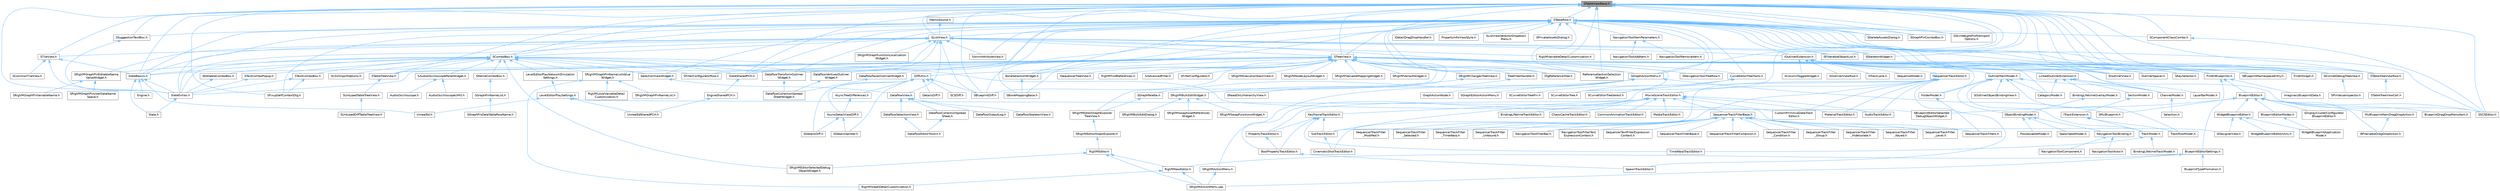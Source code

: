 digraph "STableViewBase.h"
{
 // INTERACTIVE_SVG=YES
 // LATEX_PDF_SIZE
  bgcolor="transparent";
  edge [fontname=Helvetica,fontsize=10,labelfontname=Helvetica,labelfontsize=10];
  node [fontname=Helvetica,fontsize=10,shape=box,height=0.2,width=0.4];
  Node1 [id="Node000001",label="STableViewBase.h",height=0.2,width=0.4,color="gray40", fillcolor="grey60", style="filled", fontcolor="black",tooltip=" "];
  Node1 -> Node2 [id="edge1_Node000001_Node000002",dir="back",color="steelblue1",style="solid",tooltip=" "];
  Node2 [id="Node000002",label="BoneSelectionWidget.h",height=0.2,width=0.4,color="grey40", fillcolor="white", style="filled",URL="$d4/dd3/BoneSelectionWidget_8h.html",tooltip=" "];
  Node2 -> Node3 [id="edge2_Node000002_Node000003",dir="back",color="steelblue1",style="solid",tooltip=" "];
  Node3 [id="Node000003",label="SBoneMappingBase.h",height=0.2,width=0.4,color="grey40", fillcolor="white", style="filled",URL="$d7/d49/SBoneMappingBase_8h.html",tooltip=" "];
  Node1 -> Node4 [id="edge3_Node000001_Node000004",dir="back",color="steelblue1",style="solid",tooltip=" "];
  Node4 [id="Node000004",label="DlgReferenceTree.h",height=0.2,width=0.4,color="grey40", fillcolor="white", style="filled",URL="$db/dd3/DlgReferenceTree_8h.html",tooltip=" "];
  Node1 -> Node5 [id="edge4_Node000001_Node000005",dir="back",color="steelblue1",style="solid",tooltip=" "];
  Node5 [id="Node000005",label="FindInBlueprints.h",height=0.2,width=0.4,color="grey40", fillcolor="white", style="filled",URL="$d0/d27/FindInBlueprints_8h.html",tooltip=" "];
  Node5 -> Node6 [id="edge5_Node000005_Node000006",dir="back",color="steelblue1",style="solid",tooltip=" "];
  Node6 [id="Node000006",label="BlueprintEditor.h",height=0.2,width=0.4,color="grey40", fillcolor="white", style="filled",URL="$df/d7d/BlueprintEditor_8h.html",tooltip=" "];
  Node6 -> Node7 [id="edge6_Node000006_Node000007",dir="back",color="steelblue1",style="solid",tooltip=" "];
  Node7 [id="Node000007",label="BPVariableDragDropAction.h",height=0.2,width=0.4,color="grey40", fillcolor="white", style="filled",URL="$dd/d23/BPVariableDragDropAction_8h.html",tooltip=" "];
  Node6 -> Node8 [id="edge7_Node000006_Node000008",dir="back",color="steelblue1",style="solid",tooltip=" "];
  Node8 [id="Node000008",label="BlueprintDragDropMenuItem.h",height=0.2,width=0.4,color="grey40", fillcolor="white", style="filled",URL="$dc/deb/BlueprintDragDropMenuItem_8h.html",tooltip=" "];
  Node6 -> Node9 [id="edge8_Node000006_Node000009",dir="back",color="steelblue1",style="solid",tooltip=" "];
  Node9 [id="Node000009",label="BlueprintEditorModes.h",height=0.2,width=0.4,color="grey40", fillcolor="white", style="filled",URL="$d9/d70/BlueprintEditorModes_8h.html",tooltip=" "];
  Node9 -> Node10 [id="edge9_Node000009_Node000010",dir="back",color="steelblue1",style="solid",tooltip=" "];
  Node10 [id="Node000010",label="WidgetBlueprintApplication\lMode.h",height=0.2,width=0.4,color="grey40", fillcolor="white", style="filled",URL="$d3/d40/WidgetBlueprintApplicationMode_8h.html",tooltip=" "];
  Node6 -> Node11 [id="edge10_Node000006_Node000011",dir="back",color="steelblue1",style="solid",tooltip=" "];
  Node11 [id="Node000011",label="IDisplayClusterConfigurator\lBlueprintEditor.h",height=0.2,width=0.4,color="grey40", fillcolor="white", style="filled",URL="$dd/d4b/IDisplayClusterConfiguratorBlueprintEditor_8h.html",tooltip=" "];
  Node6 -> Node12 [id="edge11_Node000006_Node000012",dir="back",color="steelblue1",style="solid",tooltip=" "];
  Node12 [id="Node000012",label="MyBlueprintItemDragDropAction.h",height=0.2,width=0.4,color="grey40", fillcolor="white", style="filled",URL="$da/d11/MyBlueprintItemDragDropAction_8h.html",tooltip=" "];
  Node12 -> Node7 [id="edge12_Node000012_Node000007",dir="back",color="steelblue1",style="solid",tooltip=" "];
  Node6 -> Node13 [id="edge13_Node000006_Node000013",dir="back",color="steelblue1",style="solid",tooltip=" "];
  Node13 [id="Node000013",label="SBlueprintEditorSelected\lDebugObjectWidget.h",height=0.2,width=0.4,color="grey40", fillcolor="white", style="filled",URL="$de/d6c/SBlueprintEditorSelectedDebugObjectWidget_8h.html",tooltip=" "];
  Node6 -> Node14 [id="edge14_Node000006_Node000014",dir="back",color="steelblue1",style="solid",tooltip=" "];
  Node14 [id="Node000014",label="SMyBlueprint.h",height=0.2,width=0.4,color="grey40", fillcolor="white", style="filled",URL="$d3/d34/SMyBlueprint_8h.html",tooltip=" "];
  Node6 -> Node15 [id="edge15_Node000006_Node000015",dir="back",color="steelblue1",style="solid",tooltip=" "];
  Node15 [id="Node000015",label="SSCSEditor.h",height=0.2,width=0.4,color="grey40", fillcolor="white", style="filled",URL="$d0/d2e/SSCSEditor_8h.html",tooltip=" "];
  Node6 -> Node16 [id="edge16_Node000006_Node000016",dir="back",color="steelblue1",style="solid",tooltip=" "];
  Node16 [id="Node000016",label="WidgetBlueprintEditor.h",height=0.2,width=0.4,color="grey40", fillcolor="white", style="filled",URL="$d6/d04/WidgetBlueprintEditor_8h.html",tooltip=" "];
  Node16 -> Node17 [id="edge17_Node000016_Node000017",dir="back",color="steelblue1",style="solid",tooltip=" "];
  Node17 [id="Node000017",label="SDesignerView.h",height=0.2,width=0.4,color="grey40", fillcolor="white", style="filled",URL="$d2/d14/SDesignerView_8h.html",tooltip=" "];
  Node16 -> Node10 [id="edge18_Node000016_Node000010",dir="back",color="steelblue1",style="solid",tooltip=" "];
  Node16 -> Node18 [id="edge19_Node000016_Node000018",dir="back",color="steelblue1",style="solid",tooltip=" "];
  Node18 [id="Node000018",label="WidgetBlueprintEditorUtils.h",height=0.2,width=0.4,color="grey40", fillcolor="white", style="filled",URL="$d9/df7/WidgetBlueprintEditorUtils_8h.html",tooltip=" "];
  Node5 -> Node19 [id="edge20_Node000005_Node000019",dir="back",color="steelblue1",style="solid",tooltip=" "];
  Node19 [id="Node000019",label="BlueprintEditorSettings.h",height=0.2,width=0.4,color="grey40", fillcolor="white", style="filled",URL="$d4/dbc/BlueprintEditorSettings_8h.html",tooltip=" "];
  Node19 -> Node20 [id="edge21_Node000019_Node000020",dir="back",color="steelblue1",style="solid",tooltip=" "];
  Node20 [id="Node000020",label="BlueprintTypePromotion.h",height=0.2,width=0.4,color="grey40", fillcolor="white", style="filled",URL="$d2/d23/BlueprintTypePromotion_8h.html",tooltip=" "];
  Node19 -> Node21 [id="edge22_Node000019_Node000021",dir="back",color="steelblue1",style="solid",tooltip=" "];
  Node21 [id="Node000021",label="RigVMNewEditor.h",height=0.2,width=0.4,color="grey40", fillcolor="white", style="filled",URL="$df/dd1/RigVMNewEditor_8h.html",tooltip=" "];
  Node21 -> Node22 [id="edge23_Node000021_Node000022",dir="back",color="steelblue1",style="solid",tooltip=" "];
  Node22 [id="Node000022",label="RigVMGraphDetailCustomization.h",height=0.2,width=0.4,color="grey40", fillcolor="white", style="filled",URL="$da/d8c/RigVMGraphDetailCustomization_8h.html",tooltip=" "];
  Node21 -> Node23 [id="edge24_Node000021_Node000023",dir="back",color="steelblue1",style="solid",tooltip=" "];
  Node23 [id="Node000023",label="SRigVMActionMenu.cpp",height=0.2,width=0.4,color="grey40", fillcolor="white", style="filled",URL="$dc/d4c/SRigVMActionMenu_8cpp.html",tooltip=" "];
  Node19 -> Node23 [id="edge25_Node000019_Node000023",dir="back",color="steelblue1",style="solid",tooltip=" "];
  Node5 -> Node24 [id="edge26_Node000005_Node000024",dir="back",color="steelblue1",style="solid",tooltip=" "];
  Node24 [id="Node000024",label="ImaginaryBlueprintData.h",height=0.2,width=0.4,color="grey40", fillcolor="white", style="filled",URL="$d9/d16/ImaginaryBlueprintData_8h.html",tooltip=" "];
  Node1 -> Node25 [id="edge27_Node000001_Node000025",dir="back",color="steelblue1",style="solid",tooltip=" "];
  Node25 [id="Node000025",label="FindInGraph.h",height=0.2,width=0.4,color="grey40", fillcolor="white", style="filled",URL="$de/d36/FindInGraph_8h.html",tooltip=" "];
  Node1 -> Node26 [id="edge28_Node000001_Node000026",dir="back",color="steelblue1",style="solid",tooltip=" "];
  Node26 [id="Node000026",label="IItemsSource.h",height=0.2,width=0.4,color="grey40", fillcolor="white", style="filled",URL="$db/db3/IItemsSource_8h.html",tooltip=" "];
  Node26 -> Node27 [id="edge29_Node000026_Node000027",dir="back",color="steelblue1",style="solid",tooltip=" "];
  Node27 [id="Node000027",label="SListView.h",height=0.2,width=0.4,color="grey40", fillcolor="white", style="filled",URL="$db/db5/SListView_8h.html",tooltip=" "];
  Node27 -> Node28 [id="edge30_Node000027_Node000028",dir="back",color="steelblue1",style="solid",tooltip=" "];
  Node28 [id="Node000028",label="DataflowView.h",height=0.2,width=0.4,color="grey40", fillcolor="white", style="filled",URL="$d4/d2e/DataflowView_8h.html",tooltip=" "];
  Node28 -> Node29 [id="edge31_Node000028_Node000029",dir="back",color="steelblue1",style="solid",tooltip=" "];
  Node29 [id="Node000029",label="DataflowCollectionSpread\lSheet.h",height=0.2,width=0.4,color="grey40", fillcolor="white", style="filled",URL="$da/da7/DataflowCollectionSpreadSheet_8h.html",tooltip=" "];
  Node29 -> Node30 [id="edge32_Node000029_Node000030",dir="back",color="steelblue1",style="solid",tooltip=" "];
  Node30 [id="Node000030",label="DataflowEditorToolkit.h",height=0.2,width=0.4,color="grey40", fillcolor="white", style="filled",URL="$d8/d80/DataflowEditorToolkit_8h.html",tooltip=" "];
  Node28 -> Node31 [id="edge33_Node000028_Node000031",dir="back",color="steelblue1",style="solid",tooltip=" "];
  Node31 [id="Node000031",label="DataflowOutputLog.h",height=0.2,width=0.4,color="grey40", fillcolor="white", style="filled",URL="$df/d1e/DataflowOutputLog_8h.html",tooltip=" "];
  Node28 -> Node32 [id="edge34_Node000028_Node000032",dir="back",color="steelblue1",style="solid",tooltip=" "];
  Node32 [id="Node000032",label="DataflowSelectionView.h",height=0.2,width=0.4,color="grey40", fillcolor="white", style="filled",URL="$d6/d34/DataflowSelectionView_8h.html",tooltip=" "];
  Node32 -> Node30 [id="edge35_Node000032_Node000030",dir="back",color="steelblue1",style="solid",tooltip=" "];
  Node28 -> Node33 [id="edge36_Node000028_Node000033",dir="back",color="steelblue1",style="solid",tooltip=" "];
  Node33 [id="Node000033",label="DataflowSkeletonView.h",height=0.2,width=0.4,color="grey40", fillcolor="white", style="filled",URL="$d7/df7/DataflowSkeletonView_8h.html",tooltip=" "];
  Node27 -> Node34 [id="edge37_Node000027_Node000034",dir="back",color="steelblue1",style="solid",tooltip=" "];
  Node34 [id="Node000034",label="IOutlinerExtension.h",height=0.2,width=0.4,color="grey40", fillcolor="white", style="filled",URL="$db/d1a/IOutlinerExtension_8h.html",tooltip=" "];
  Node34 -> Node35 [id="edge38_Node000034_Node000035",dir="back",color="steelblue1",style="solid",tooltip=" "];
  Node35 [id="Node000035",label="CategoryModel.h",height=0.2,width=0.4,color="grey40", fillcolor="white", style="filled",URL="$db/dfe/CategoryModel_8h.html",tooltip=" "];
  Node34 -> Node36 [id="edge39_Node000034_Node000036",dir="back",color="steelblue1",style="solid",tooltip=" "];
  Node36 [id="Node000036",label="ChannelModel.h",height=0.2,width=0.4,color="grey40", fillcolor="white", style="filled",URL="$de/d30/ChannelModel_8h.html",tooltip=" "];
  Node36 -> Node37 [id="edge40_Node000036_Node000037",dir="back",color="steelblue1",style="solid",tooltip=" "];
  Node37 [id="Node000037",label="Selection.h",height=0.2,width=0.4,color="grey40", fillcolor="white", style="filled",URL="$dd/dc2/Editor_2Sequencer_2Public_2MVVM_2Selection_2Selection_8h.html",tooltip=" "];
  Node34 -> Node38 [id="edge41_Node000034_Node000038",dir="back",color="steelblue1",style="solid",tooltip=" "];
  Node38 [id="Node000038",label="FolderModel.h",height=0.2,width=0.4,color="grey40", fillcolor="white", style="filled",URL="$d4/d1d/FolderModel_8h.html",tooltip=" "];
  Node38 -> Node39 [id="edge42_Node000038_Node000039",dir="back",color="steelblue1",style="solid",tooltip=" "];
  Node39 [id="Node000039",label="SequencerTrackFilters.h",height=0.2,width=0.4,color="grey40", fillcolor="white", style="filled",URL="$df/d72/SequencerTrackFilters_8h.html",tooltip=" "];
  Node34 -> Node40 [id="edge43_Node000034_Node000040",dir="back",color="steelblue1",style="solid",tooltip=" "];
  Node40 [id="Node000040",label="ISequencerTrackEditor.h",height=0.2,width=0.4,color="grey40", fillcolor="white", style="filled",URL="$df/dca/ISequencerTrackEditor_8h.html",tooltip=" "];
  Node40 -> Node41 [id="edge44_Node000040_Node000041",dir="back",color="steelblue1",style="solid",tooltip=" "];
  Node41 [id="Node000041",label="AudioTrackEditor.h",height=0.2,width=0.4,color="grey40", fillcolor="white", style="filled",URL="$dd/d96/AudioTrackEditor_8h.html",tooltip=" "];
  Node40 -> Node42 [id="edge45_Node000040_Node000042",dir="back",color="steelblue1",style="solid",tooltip=" "];
  Node42 [id="Node000042",label="BoolPropertyTrackEditor.h",height=0.2,width=0.4,color="grey40", fillcolor="white", style="filled",URL="$db/d07/BoolPropertyTrackEditor_8h.html",tooltip=" "];
  Node42 -> Node43 [id="edge46_Node000042_Node000043",dir="back",color="steelblue1",style="solid",tooltip=" "];
  Node43 [id="Node000043",label="SpawnTrackEditor.h",height=0.2,width=0.4,color="grey40", fillcolor="white", style="filled",URL="$d5/dac/SpawnTrackEditor_8h.html",tooltip=" "];
  Node40 -> Node44 [id="edge47_Node000040_Node000044",dir="back",color="steelblue1",style="solid",tooltip=" "];
  Node44 [id="Node000044",label="CinematicShotTrackEditor.h",height=0.2,width=0.4,color="grey40", fillcolor="white", style="filled",URL="$d3/d0c/CinematicShotTrackEditor_8h.html",tooltip=" "];
  Node40 -> Node45 [id="edge48_Node000040_Node000045",dir="back",color="steelblue1",style="solid",tooltip=" "];
  Node45 [id="Node000045",label="CustomPrimitiveDataTrack\lEditor.h",height=0.2,width=0.4,color="grey40", fillcolor="white", style="filled",URL="$dc/d8f/CustomPrimitiveDataTrackEditor_8h.html",tooltip=" "];
  Node40 -> Node46 [id="edge49_Node000040_Node000046",dir="back",color="steelblue1",style="solid",tooltip=" "];
  Node46 [id="Node000046",label="MaterialTrackEditor.h",height=0.2,width=0.4,color="grey40", fillcolor="white", style="filled",URL="$d1/d9f/MaterialTrackEditor_8h.html",tooltip=" "];
  Node40 -> Node47 [id="edge50_Node000040_Node000047",dir="back",color="steelblue1",style="solid",tooltip=" "];
  Node47 [id="Node000047",label="MovieSceneTrackEditor.h",height=0.2,width=0.4,color="grey40", fillcolor="white", style="filled",URL="$db/d6c/MovieSceneTrackEditor_8h.html",tooltip=" "];
  Node47 -> Node41 [id="edge51_Node000047_Node000041",dir="back",color="steelblue1",style="solid",tooltip=" "];
  Node47 -> Node48 [id="edge52_Node000047_Node000048",dir="back",color="steelblue1",style="solid",tooltip=" "];
  Node48 [id="Node000048",label="BindingLifetimeTrackEditor.h",height=0.2,width=0.4,color="grey40", fillcolor="white", style="filled",URL="$db/d3c/BindingLifetimeTrackEditor_8h.html",tooltip=" "];
  Node47 -> Node49 [id="edge53_Node000047_Node000049",dir="back",color="steelblue1",style="solid",tooltip=" "];
  Node49 [id="Node000049",label="ChaosCacheTrackEditor.h",height=0.2,width=0.4,color="grey40", fillcolor="white", style="filled",URL="$db/d36/ChaosCacheTrackEditor_8h.html",tooltip=" "];
  Node47 -> Node50 [id="edge54_Node000047_Node000050",dir="back",color="steelblue1",style="solid",tooltip=" "];
  Node50 [id="Node000050",label="CommonAnimationTrackEditor.h",height=0.2,width=0.4,color="grey40", fillcolor="white", style="filled",URL="$d9/d6e/CommonAnimationTrackEditor_8h.html",tooltip=" "];
  Node47 -> Node45 [id="edge55_Node000047_Node000045",dir="back",color="steelblue1",style="solid",tooltip=" "];
  Node47 -> Node51 [id="edge56_Node000047_Node000051",dir="back",color="steelblue1",style="solid",tooltip=" "];
  Node51 [id="Node000051",label="KeyframeTrackEditor.h",height=0.2,width=0.4,color="grey40", fillcolor="white", style="filled",URL="$dd/d47/KeyframeTrackEditor_8h.html",tooltip=" "];
  Node51 -> Node42 [id="edge57_Node000051_Node000042",dir="back",color="steelblue1",style="solid",tooltip=" "];
  Node51 -> Node52 [id="edge58_Node000051_Node000052",dir="back",color="steelblue1",style="solid",tooltip=" "];
  Node52 [id="Node000052",label="PropertyTrackEditor.h",height=0.2,width=0.4,color="grey40", fillcolor="white", style="filled",URL="$da/d9a/PropertyTrackEditor_8h.html",tooltip=" "];
  Node52 -> Node42 [id="edge59_Node000052_Node000042",dir="back",color="steelblue1",style="solid",tooltip=" "];
  Node51 -> Node53 [id="edge60_Node000051_Node000053",dir="back",color="steelblue1",style="solid",tooltip=" "];
  Node53 [id="Node000053",label="SubTrackEditor.h",height=0.2,width=0.4,color="grey40", fillcolor="white", style="filled",URL="$d8/d5b/SubTrackEditor_8h.html",tooltip=" "];
  Node53 -> Node44 [id="edge61_Node000053_Node000044",dir="back",color="steelblue1",style="solid",tooltip=" "];
  Node51 -> Node54 [id="edge62_Node000051_Node000054",dir="back",color="steelblue1",style="solid",tooltip=" "];
  Node54 [id="Node000054",label="TimeWarpTrackEditor.h",height=0.2,width=0.4,color="grey40", fillcolor="white", style="filled",URL="$dc/d2e/TimeWarpTrackEditor_8h.html",tooltip=" "];
  Node47 -> Node46 [id="edge63_Node000047_Node000046",dir="back",color="steelblue1",style="solid",tooltip=" "];
  Node47 -> Node55 [id="edge64_Node000047_Node000055",dir="back",color="steelblue1",style="solid",tooltip=" "];
  Node55 [id="Node000055",label="MediaTrackEditor.h",height=0.2,width=0.4,color="grey40", fillcolor="white", style="filled",URL="$d0/d41/MediaTrackEditor_8h.html",tooltip=" "];
  Node47 -> Node52 [id="edge65_Node000047_Node000052",dir="back",color="steelblue1",style="solid",tooltip=" "];
  Node47 -> Node56 [id="edge66_Node000047_Node000056",dir="back",color="steelblue1",style="solid",tooltip=" "];
  Node56 [id="Node000056",label="SequencerTrackFilterBase.h",height=0.2,width=0.4,color="grey40", fillcolor="white", style="filled",URL="$d8/def/Filters_2SequencerTrackFilterBase_8h.html",tooltip=" "];
  Node56 -> Node57 [id="edge67_Node000056_Node000057",dir="back",color="steelblue1",style="solid",tooltip=" "];
  Node57 [id="Node000057",label="NavigationToolFilterBar.h",height=0.2,width=0.4,color="grey40", fillcolor="white", style="filled",URL="$df/d14/NavigationToolFilterBar_8h.html",tooltip=" "];
  Node56 -> Node58 [id="edge68_Node000056_Node000058",dir="back",color="steelblue1",style="solid",tooltip=" "];
  Node58 [id="Node000058",label="NavigationToolFilterText\lExpressionContext.h",height=0.2,width=0.4,color="grey40", fillcolor="white", style="filled",URL="$d8/dd2/NavigationToolFilterTextExpressionContext_8h.html",tooltip=" "];
  Node56 -> Node59 [id="edge69_Node000056_Node000059",dir="back",color="steelblue1",style="solid",tooltip=" "];
  Node59 [id="Node000059",label="SequencerTextFilterExpression\lContext.h",height=0.2,width=0.4,color="grey40", fillcolor="white", style="filled",URL="$d0/d9f/SequencerTextFilterExpressionContext_8h.html",tooltip=" "];
  Node56 -> Node60 [id="edge70_Node000056_Node000060",dir="back",color="steelblue1",style="solid",tooltip=" "];
  Node60 [id="Node000060",label="SequencerTrackFilterBase.h",height=0.2,width=0.4,color="grey40", fillcolor="white", style="filled",URL="$d8/d4d/SequencerTrackFilterBase_8h.html",tooltip=" "];
  Node56 -> Node61 [id="edge71_Node000056_Node000061",dir="back",color="steelblue1",style="solid",tooltip=" "];
  Node61 [id="Node000061",label="SequencerTrackFilterCollection.h",height=0.2,width=0.4,color="grey40", fillcolor="white", style="filled",URL="$d8/de2/SequencerTrackFilterCollection_8h.html",tooltip=" "];
  Node56 -> Node62 [id="edge72_Node000056_Node000062",dir="back",color="steelblue1",style="solid",tooltip=" "];
  Node62 [id="Node000062",label="SequencerTrackFilter\l_Condition.h",height=0.2,width=0.4,color="grey40", fillcolor="white", style="filled",URL="$df/d17/SequencerTrackFilter__Condition_8h.html",tooltip=" "];
  Node56 -> Node63 [id="edge73_Node000056_Node000063",dir="back",color="steelblue1",style="solid",tooltip=" "];
  Node63 [id="Node000063",label="SequencerTrackFilter\l_Group.h",height=0.2,width=0.4,color="grey40", fillcolor="white", style="filled",URL="$da/dea/SequencerTrackFilter__Group_8h.html",tooltip=" "];
  Node56 -> Node64 [id="edge74_Node000056_Node000064",dir="back",color="steelblue1",style="solid",tooltip=" "];
  Node64 [id="Node000064",label="SequencerTrackFilter\l_HideIsolate.h",height=0.2,width=0.4,color="grey40", fillcolor="white", style="filled",URL="$d3/d55/SequencerTrackFilter__HideIsolate_8h.html",tooltip=" "];
  Node56 -> Node65 [id="edge75_Node000056_Node000065",dir="back",color="steelblue1",style="solid",tooltip=" "];
  Node65 [id="Node000065",label="SequencerTrackFilter\l_Keyed.h",height=0.2,width=0.4,color="grey40", fillcolor="white", style="filled",URL="$d4/d2d/SequencerTrackFilter__Keyed_8h.html",tooltip=" "];
  Node56 -> Node66 [id="edge76_Node000056_Node000066",dir="back",color="steelblue1",style="solid",tooltip=" "];
  Node66 [id="Node000066",label="SequencerTrackFilter\l_Level.h",height=0.2,width=0.4,color="grey40", fillcolor="white", style="filled",URL="$d2/d6c/SequencerTrackFilter__Level_8h.html",tooltip=" "];
  Node56 -> Node67 [id="edge77_Node000056_Node000067",dir="back",color="steelblue1",style="solid",tooltip=" "];
  Node67 [id="Node000067",label="SequencerTrackFilter\l_Modified.h",height=0.2,width=0.4,color="grey40", fillcolor="white", style="filled",URL="$d0/dd9/SequencerTrackFilter__Modified_8h.html",tooltip=" "];
  Node56 -> Node68 [id="edge78_Node000056_Node000068",dir="back",color="steelblue1",style="solid",tooltip=" "];
  Node68 [id="Node000068",label="SequencerTrackFilter\l_Selected.h",height=0.2,width=0.4,color="grey40", fillcolor="white", style="filled",URL="$dc/d54/SequencerTrackFilter__Selected_8h.html",tooltip=" "];
  Node56 -> Node69 [id="edge79_Node000056_Node000069",dir="back",color="steelblue1",style="solid",tooltip=" "];
  Node69 [id="Node000069",label="SequencerTrackFilter\l_TimeWarp.h",height=0.2,width=0.4,color="grey40", fillcolor="white", style="filled",URL="$d6/dd0/SequencerTrackFilter__TimeWarp_8h.html",tooltip=" "];
  Node56 -> Node70 [id="edge80_Node000056_Node000070",dir="back",color="steelblue1",style="solid",tooltip=" "];
  Node70 [id="Node000070",label="SequencerTrackFilter\l_Unbound.h",height=0.2,width=0.4,color="grey40", fillcolor="white", style="filled",URL="$d0/dd1/SequencerTrackFilter__Unbound_8h.html",tooltip=" "];
  Node56 -> Node39 [id="edge81_Node000056_Node000039",dir="back",color="steelblue1",style="solid",tooltip=" "];
  Node47 -> Node53 [id="edge82_Node000047_Node000053",dir="back",color="steelblue1",style="solid",tooltip=" "];
  Node40 -> Node43 [id="edge83_Node000040_Node000043",dir="back",color="steelblue1",style="solid",tooltip=" "];
  Node40 -> Node53 [id="edge84_Node000040_Node000053",dir="back",color="steelblue1",style="solid",tooltip=" "];
  Node34 -> Node71 [id="edge85_Node000034_Node000071",dir="back",color="steelblue1",style="solid",tooltip=" "];
  Node71 [id="Node000071",label="LinkedOutlinerExtension.h",height=0.2,width=0.4,color="grey40", fillcolor="white", style="filled",URL="$da/d0f/LinkedOutlinerExtension_8h.html",tooltip=" "];
  Node71 -> Node72 [id="edge86_Node000071_Node000072",dir="back",color="steelblue1",style="solid",tooltip=" "];
  Node72 [id="Node000072",label="BindingLifetimeOverlayModel.h",height=0.2,width=0.4,color="grey40", fillcolor="white", style="filled",URL="$d2/d69/BindingLifetimeOverlayModel_8h.html",tooltip=" "];
  Node72 -> Node73 [id="edge87_Node000072_Node000073",dir="back",color="steelblue1",style="solid",tooltip=" "];
  Node73 [id="Node000073",label="ObjectBindingModel.h",height=0.2,width=0.4,color="grey40", fillcolor="white", style="filled",URL="$de/dbc/ObjectBindingModel_8h.html",tooltip=" "];
  Node73 -> Node74 [id="edge88_Node000073_Node000074",dir="back",color="steelblue1",style="solid",tooltip=" "];
  Node74 [id="Node000074",label="NavigationToolBinding.h",height=0.2,width=0.4,color="grey40", fillcolor="white", style="filled",URL="$d0/db5/NavigationToolBinding_8h.html",tooltip=" "];
  Node74 -> Node75 [id="edge89_Node000074_Node000075",dir="back",color="steelblue1",style="solid",tooltip=" "];
  Node75 [id="Node000075",label="NavigationToolActor.h",height=0.2,width=0.4,color="grey40", fillcolor="white", style="filled",URL="$d6/da8/NavigationToolActor_8h.html",tooltip=" "];
  Node74 -> Node76 [id="edge90_Node000074_Node000076",dir="back",color="steelblue1",style="solid",tooltip=" "];
  Node76 [id="Node000076",label="NavigationToolComponent.h",height=0.2,width=0.4,color="grey40", fillcolor="white", style="filled",URL="$d7/dfc/NavigationToolComponent_8h.html",tooltip=" "];
  Node73 -> Node77 [id="edge91_Node000073_Node000077",dir="back",color="steelblue1",style="solid",tooltip=" "];
  Node77 [id="Node000077",label="PossessableModel.h",height=0.2,width=0.4,color="grey40", fillcolor="white", style="filled",URL="$d5/d01/PossessableModel_8h.html",tooltip=" "];
  Node73 -> Node78 [id="edge92_Node000073_Node000078",dir="back",color="steelblue1",style="solid",tooltip=" "];
  Node78 [id="Node000078",label="SpawnableModel.h",height=0.2,width=0.4,color="grey40", fillcolor="white", style="filled",URL="$d0/dd5/SpawnableModel_8h.html",tooltip=" "];
  Node71 -> Node35 [id="edge93_Node000071_Node000035",dir="back",color="steelblue1",style="solid",tooltip=" "];
  Node71 -> Node36 [id="edge94_Node000071_Node000036",dir="back",color="steelblue1",style="solid",tooltip=" "];
  Node71 -> Node79 [id="edge95_Node000071_Node000079",dir="back",color="steelblue1",style="solid",tooltip=" "];
  Node79 [id="Node000079",label="LayerBarModel.h",height=0.2,width=0.4,color="grey40", fillcolor="white", style="filled",URL="$dd/daa/LayerBarModel_8h.html",tooltip=" "];
  Node71 -> Node80 [id="edge96_Node000071_Node000080",dir="back",color="steelblue1",style="solid",tooltip=" "];
  Node80 [id="Node000080",label="SectionModel.h",height=0.2,width=0.4,color="grey40", fillcolor="white", style="filled",URL="$d7/d0c/SectionModel_8h.html",tooltip=" "];
  Node80 -> Node81 [id="edge97_Node000080_Node000081",dir="back",color="steelblue1",style="solid",tooltip=" "];
  Node81 [id="Node000081",label="ITrackExtension.h",height=0.2,width=0.4,color="grey40", fillcolor="white", style="filled",URL="$d4/d09/ITrackExtension_8h.html",tooltip=" "];
  Node81 -> Node82 [id="edge98_Node000081_Node000082",dir="back",color="steelblue1",style="solid",tooltip=" "];
  Node82 [id="Node000082",label="TrackModel.h",height=0.2,width=0.4,color="grey40", fillcolor="white", style="filled",URL="$db/d94/TrackModel_8h.html",tooltip=" "];
  Node82 -> Node83 [id="edge99_Node000082_Node000083",dir="back",color="steelblue1",style="solid",tooltip=" "];
  Node83 [id="Node000083",label="BindingLifetimeTrackModel.h",height=0.2,width=0.4,color="grey40", fillcolor="white", style="filled",URL="$d5/d30/BindingLifetimeTrackModel_8h.html",tooltip=" "];
  Node82 -> Node54 [id="edge100_Node000082_Node000054",dir="back",color="steelblue1",style="solid",tooltip=" "];
  Node81 -> Node84 [id="edge101_Node000081_Node000084",dir="back",color="steelblue1",style="solid",tooltip=" "];
  Node84 [id="Node000084",label="TrackRowModel.h",height=0.2,width=0.4,color="grey40", fillcolor="white", style="filled",URL="$d8/db5/TrackRowModel_8h.html",tooltip=" "];
  Node34 -> Node85 [id="edge102_Node000034_Node000085",dir="back",color="steelblue1",style="solid",tooltip=" "];
  Node85 [id="Node000085",label="OutlinerItemModel.h",height=0.2,width=0.4,color="grey40", fillcolor="white", style="filled",URL="$da/dbf/OutlinerItemModel_8h.html",tooltip=" "];
  Node85 -> Node35 [id="edge103_Node000085_Node000035",dir="back",color="steelblue1",style="solid",tooltip=" "];
  Node85 -> Node36 [id="edge104_Node000085_Node000036",dir="back",color="steelblue1",style="solid",tooltip=" "];
  Node85 -> Node38 [id="edge105_Node000085_Node000038",dir="back",color="steelblue1",style="solid",tooltip=" "];
  Node85 -> Node73 [id="edge106_Node000085_Node000073",dir="back",color="steelblue1",style="solid",tooltip=" "];
  Node85 -> Node86 [id="edge107_Node000085_Node000086",dir="back",color="steelblue1",style="solid",tooltip=" "];
  Node86 [id="Node000086",label="SOutlinerObjectBindingView.h",height=0.2,width=0.4,color="grey40", fillcolor="white", style="filled",URL="$d1/dfa/SOutlinerObjectBindingView_8h.html",tooltip=" "];
  Node85 -> Node82 [id="edge108_Node000085_Node000082",dir="back",color="steelblue1",style="solid",tooltip=" "];
  Node85 -> Node84 [id="edge109_Node000085_Node000084",dir="back",color="steelblue1",style="solid",tooltip=" "];
  Node34 -> Node87 [id="edge110_Node000034_Node000087",dir="back",color="steelblue1",style="solid",tooltip=" "];
  Node87 [id="Node000087",label="OutlinerSpacer.h",height=0.2,width=0.4,color="grey40", fillcolor="white", style="filled",URL="$dd/d3e/OutlinerSpacer_8h.html",tooltip=" "];
  Node34 -> Node88 [id="edge111_Node000034_Node000088",dir="back",color="steelblue1",style="solid",tooltip=" "];
  Node88 [id="Node000088",label="SColumnToggleWidget.h",height=0.2,width=0.4,color="grey40", fillcolor="white", style="filled",URL="$de/d8d/SColumnToggleWidget_8h.html",tooltip=" "];
  Node34 -> Node89 [id="edge112_Node000034_Node000089",dir="back",color="steelblue1",style="solid",tooltip=" "];
  Node89 [id="Node000089",label="SOutlinerView.h",height=0.2,width=0.4,color="grey40", fillcolor="white", style="filled",URL="$d5/de1/SOutlinerView_8h.html",tooltip=" "];
  Node34 -> Node90 [id="edge113_Node000034_Node000090",dir="back",color="steelblue1",style="solid",tooltip=" "];
  Node90 [id="Node000090",label="SOutlinerViewRow.h",height=0.2,width=0.4,color="grey40", fillcolor="white", style="filled",URL="$db/de3/SOutlinerViewRow_8h.html",tooltip=" "];
  Node34 -> Node91 [id="edge114_Node000034_Node000091",dir="back",color="steelblue1",style="solid",tooltip=" "];
  Node91 [id="Node000091",label="STrackLane.h",height=0.2,width=0.4,color="grey40", fillcolor="white", style="filled",URL="$d2/d8f/STrackLane_8h.html",tooltip=" "];
  Node34 -> Node92 [id="edge115_Node000034_Node000092",dir="back",color="steelblue1",style="solid",tooltip=" "];
  Node92 [id="Node000092",label="SequenceModel.h",height=0.2,width=0.4,color="grey40", fillcolor="white", style="filled",URL="$d4/d28/SequenceModel_8h.html",tooltip=" "];
  Node27 -> Node93 [id="edge116_Node000027_Node000093",dir="back",color="steelblue1",style="solid",tooltip=" "];
  Node93 [id="Node000093",label="ReferenceSectionSelection\lWidget.h",height=0.2,width=0.4,color="grey40", fillcolor="white", style="filled",URL="$db/d75/ReferenceSectionSelectionWidget_8h.html",tooltip=" "];
  Node27 -> Node94 [id="edge117_Node000027_Node000094",dir="back",color="steelblue1",style="solid",tooltip=" "];
  Node94 [id="Node000094",label="RigVMVariableDetailCustomization.h",height=0.2,width=0.4,color="grey40", fillcolor="white", style="filled",URL="$d3/d24/RigVMVariableDetailCustomization_8h.html",tooltip=" "];
  Node27 -> Node95 [id="edge118_Node000027_Node000095",dir="back",color="steelblue1",style="solid",tooltip=" "];
  Node95 [id="Node000095",label="SAnimAttributeView.h",height=0.2,width=0.4,color="grey40", fillcolor="white", style="filled",URL="$df/d42/SAnimAttributeView_8h.html",tooltip=" "];
  Node27 -> Node96 [id="edge119_Node000027_Node000096",dir="back",color="steelblue1",style="solid",tooltip=" "];
  Node96 [id="Node000096",label="SBlueprintDiff.h",height=0.2,width=0.4,color="grey40", fillcolor="white", style="filled",URL="$de/d6d/SBlueprintDiff_8h.html",tooltip=" "];
  Node27 -> Node97 [id="edge120_Node000027_Node000097",dir="back",color="steelblue1",style="solid",tooltip=" "];
  Node97 [id="Node000097",label="SComboBox.h",height=0.2,width=0.4,color="grey40", fillcolor="white", style="filled",URL="$d2/dd5/SComboBox_8h.html",tooltip=" "];
  Node97 -> Node98 [id="edge121_Node000097_Node000098",dir="back",color="steelblue1",style="solid",tooltip=" "];
  Node98 [id="Node000098",label="DataflowTransformOutliner\lWidget.h",height=0.2,width=0.4,color="grey40", fillcolor="white", style="filled",URL="$d8/df9/DataflowTransformOutlinerWidget_8h.html",tooltip=" "];
  Node98 -> Node99 [id="edge122_Node000098_Node000099",dir="back",color="steelblue1",style="solid",tooltip=" "];
  Node99 [id="Node000099",label="DataflowCollectionSpread\lSheetWidget.h",height=0.2,width=0.4,color="grey40", fillcolor="white", style="filled",URL="$da/da3/DataflowCollectionSpreadSheetWidget_8h.html",tooltip=" "];
  Node97 -> Node100 [id="edge123_Node000097_Node000100",dir="back",color="steelblue1",style="solid",tooltip=" "];
  Node100 [id="Node000100",label="DataflowVerticesOutliner\lWidget.h",height=0.2,width=0.4,color="grey40", fillcolor="white", style="filled",URL="$dd/deb/DataflowVerticesOutlinerWidget_8h.html",tooltip=" "];
  Node100 -> Node99 [id="edge124_Node000100_Node000099",dir="back",color="steelblue1",style="solid",tooltip=" "];
  Node97 -> Node101 [id="edge125_Node000097_Node000101",dir="back",color="steelblue1",style="solid",tooltip=" "];
  Node101 [id="Node000101",label="LevelEditorPlayNetworkEmulation\lSettings.h",height=0.2,width=0.4,color="grey40", fillcolor="white", style="filled",URL="$d4/d35/LevelEditorPlayNetworkEmulationSettings_8h.html",tooltip=" "];
  Node101 -> Node102 [id="edge126_Node000101_Node000102",dir="back",color="steelblue1",style="solid",tooltip=" "];
  Node102 [id="Node000102",label="LevelEditorPlaySettings.h",height=0.2,width=0.4,color="grey40", fillcolor="white", style="filled",URL="$d4/d3b/LevelEditorPlaySettings_8h.html",tooltip=" "];
  Node102 -> Node17 [id="edge127_Node000102_Node000017",dir="back",color="steelblue1",style="solid",tooltip=" "];
  Node102 -> Node103 [id="edge128_Node000102_Node000103",dir="back",color="steelblue1",style="solid",tooltip=" "];
  Node103 [id="Node000103",label="UnrealEd.h",height=0.2,width=0.4,color="grey40", fillcolor="white", style="filled",URL="$d2/d5f/UnrealEd_8h.html",tooltip=" "];
  Node102 -> Node104 [id="edge129_Node000102_Node000104",dir="back",color="steelblue1",style="solid",tooltip=" "];
  Node104 [id="Node000104",label="UnrealEdSharedPCH.h",height=0.2,width=0.4,color="grey40", fillcolor="white", style="filled",URL="$d1/de6/UnrealEdSharedPCH_8h.html",tooltip=" "];
  Node97 -> Node105 [id="edge130_Node000097_Node000105",dir="back",color="steelblue1",style="solid",tooltip=" "];
  Node105 [id="Node000105",label="SAudioOscilloscopePanelWidget.h",height=0.2,width=0.4,color="grey40", fillcolor="white", style="filled",URL="$db/d7e/SAudioOscilloscopePanelWidget_8h.html",tooltip=" "];
  Node105 -> Node106 [id="edge131_Node000105_Node000106",dir="back",color="steelblue1",style="solid",tooltip=" "];
  Node106 [id="Node000106",label="AudioOscilloscope.h",height=0.2,width=0.4,color="grey40", fillcolor="white", style="filled",URL="$d5/d81/AudioOscilloscope_8h.html",tooltip=" "];
  Node105 -> Node107 [id="edge132_Node000105_Node000107",dir="back",color="steelblue1",style="solid",tooltip=" "];
  Node107 [id="Node000107",label="AudioOscilloscopeUMG.h",height=0.2,width=0.4,color="grey40", fillcolor="white", style="filled",URL="$df/de7/AudioOscilloscopeUMG_8h.html",tooltip=" "];
  Node97 -> Node13 [id="edge133_Node000097_Node000013",dir="back",color="steelblue1",style="solid",tooltip=" "];
  Node97 -> Node108 [id="edge134_Node000097_Node000108",dir="back",color="steelblue1",style="solid",tooltip=" "];
  Node108 [id="Node000108",label="SCSVImportOptions.h",height=0.2,width=0.4,color="grey40", fillcolor="white", style="filled",URL="$d7/dfe/SCSVImportOptions_8h.html",tooltip=" "];
  Node97 -> Node109 [id="edge135_Node000097_Node000109",dir="back",color="steelblue1",style="solid",tooltip=" "];
  Node109 [id="Node000109",label="SEditableComboBox.h",height=0.2,width=0.4,color="grey40", fillcolor="white", style="filled",URL="$d0/d8c/SEditableComboBox_8h.html",tooltip=" "];
  Node109 -> Node110 [id="edge136_Node000109_Node000110",dir="back",color="steelblue1",style="solid",tooltip=" "];
  Node110 [id="Node000110",label="SlateExtras.h",height=0.2,width=0.4,color="grey40", fillcolor="white", style="filled",URL="$d8/dec/SlateExtras_8h.html",tooltip=" "];
  Node110 -> Node111 [id="edge137_Node000110_Node000111",dir="back",color="steelblue1",style="solid",tooltip=" "];
  Node111 [id="Node000111",label="Slate.h",height=0.2,width=0.4,color="grey40", fillcolor="white", style="filled",URL="$d2/dc0/Slate_8h.html",tooltip=" "];
  Node97 -> Node112 [id="edge138_Node000097_Node000112",dir="back",color="steelblue1",style="solid",tooltip=" "];
  Node112 [id="Node000112",label="SFilterConfiguratorRow.h",height=0.2,width=0.4,color="grey40", fillcolor="white", style="filled",URL="$d2/d18/SFilterConfiguratorRow_8h.html",tooltip=" "];
  Node97 -> Node113 [id="edge139_Node000097_Node000113",dir="back",color="steelblue1",style="solid",tooltip=" "];
  Node113 [id="Node000113",label="SNameComboBox.h",height=0.2,width=0.4,color="grey40", fillcolor="white", style="filled",URL="$d8/d4b/SNameComboBox_8h.html",tooltip=" "];
  Node113 -> Node114 [id="edge140_Node000113_Node000114",dir="back",color="steelblue1",style="solid",tooltip=" "];
  Node114 [id="Node000114",label="SGraphPinNameList.h",height=0.2,width=0.4,color="grey40", fillcolor="white", style="filled",URL="$d4/d09/SGraphPinNameList_8h.html",tooltip=" "];
  Node114 -> Node115 [id="edge141_Node000114_Node000115",dir="back",color="steelblue1",style="solid",tooltip=" "];
  Node115 [id="Node000115",label="SGraphPinDataTableRowName.h",height=0.2,width=0.4,color="grey40", fillcolor="white", style="filled",URL="$d3/d40/SGraphPinDataTableRowName_8h.html",tooltip=" "];
  Node97 -> Node116 [id="edge142_Node000097_Node000116",dir="back",color="steelblue1",style="solid",tooltip=" "];
  Node116 [id="Node000116",label="SRigVMEditorSelectedDebug\lObjectWidget.h",height=0.2,width=0.4,color="grey40", fillcolor="white", style="filled",URL="$d9/dcd/SRigVMEditorSelectedDebugObjectWidget_8h.html",tooltip=" "];
  Node97 -> Node117 [id="edge143_Node000097_Node000117",dir="back",color="steelblue1",style="solid",tooltip=" "];
  Node117 [id="Node000117",label="SRigVMGraphPinEditableName\lValueWidget.h",height=0.2,width=0.4,color="grey40", fillcolor="white", style="filled",URL="$da/d0c/SRigVMGraphPinEditableNameValueWidget_8h.html",tooltip=" "];
  Node117 -> Node118 [id="edge144_Node000117_Node000118",dir="back",color="steelblue1",style="solid",tooltip=" "];
  Node118 [id="Node000118",label="SRigVMGraphPinUserDataName\lSpace.h",height=0.2,width=0.4,color="grey40", fillcolor="white", style="filled",URL="$d7/dfd/SRigVMGraphPinUserDataNameSpace_8h.html",tooltip=" "];
  Node117 -> Node119 [id="edge145_Node000117_Node000119",dir="back",color="steelblue1",style="solid",tooltip=" "];
  Node119 [id="Node000119",label="SRigVMGraphPinVariableName.h",height=0.2,width=0.4,color="grey40", fillcolor="white", style="filled",URL="$d0/da1/SRigVMGraphPinVariableName_8h.html",tooltip=" "];
  Node97 -> Node120 [id="edge146_Node000097_Node000120",dir="back",color="steelblue1",style="solid",tooltip=" "];
  Node120 [id="Node000120",label="SRigVMGraphPinNameListValue\lWidget.h",height=0.2,width=0.4,color="grey40", fillcolor="white", style="filled",URL="$dc/dac/SRigVMGraphPinNameListValueWidget_8h.html",tooltip=" "];
  Node120 -> Node22 [id="edge147_Node000120_Node000022",dir="back",color="steelblue1",style="solid",tooltip=" "];
  Node120 -> Node121 [id="edge148_Node000120_Node000121",dir="back",color="steelblue1",style="solid",tooltip=" "];
  Node121 [id="Node000121",label="RigVMLocalVariableDetail\lCustomization.h",height=0.2,width=0.4,color="grey40", fillcolor="white", style="filled",URL="$de/de8/RigVMLocalVariableDetailCustomization_8h.html",tooltip=" "];
  Node120 -> Node122 [id="edge149_Node000120_Node000122",dir="back",color="steelblue1",style="solid",tooltip=" "];
  Node122 [id="Node000122",label="SRigVMGraphPinNameList.h",height=0.2,width=0.4,color="grey40", fillcolor="white", style="filled",URL="$d7/dfc/SRigVMGraphPinNameList_8h.html",tooltip=" "];
  Node97 -> Node123 [id="edge150_Node000097_Node000123",dir="back",color="steelblue1",style="solid",tooltip=" "];
  Node123 [id="Node000123",label="STableTreeView.h",height=0.2,width=0.4,color="grey40", fillcolor="white", style="filled",URL="$dd/d46/STableTreeView_8h.html",tooltip=" "];
  Node123 -> Node124 [id="edge151_Node000123_Node000124",dir="back",color="steelblue1",style="solid",tooltip=" "];
  Node124 [id="Node000124",label="SUntypedTableTreeView.h",height=0.2,width=0.4,color="grey40", fillcolor="white", style="filled",URL="$da/dc1/SUntypedTableTreeView_8h.html",tooltip=" "];
  Node124 -> Node125 [id="edge152_Node000124_Node000125",dir="back",color="steelblue1",style="solid",tooltip=" "];
  Node125 [id="Node000125",label="SUntypedDiffTableTreeView.h",height=0.2,width=0.4,color="grey40", fillcolor="white", style="filled",URL="$d2/dd2/SUntypedDiffTableTreeView_8h.html",tooltip=" "];
  Node97 -> Node126 [id="edge153_Node000097_Node000126",dir="back",color="steelblue1",style="solid",tooltip=" "];
  Node126 [id="Node000126",label="STextComboBox.h",height=0.2,width=0.4,color="grey40", fillcolor="white", style="filled",URL="$d6/d14/STextComboBox_8h.html",tooltip=" "];
  Node126 -> Node127 [id="edge154_Node000126_Node000127",dir="back",color="steelblue1",style="solid",tooltip=" "];
  Node127 [id="Node000127",label="SFixupSelfContextDlg.h",height=0.2,width=0.4,color="grey40", fillcolor="white", style="filled",URL="$d5/da4/SFixupSelfContextDlg_8h.html",tooltip=" "];
  Node126 -> Node110 [id="edge155_Node000126_Node000110",dir="back",color="steelblue1",style="solid",tooltip=" "];
  Node97 -> Node128 [id="edge156_Node000097_Node000128",dir="back",color="steelblue1",style="solid",tooltip=" "];
  Node128 [id="Node000128",label="STextComboPopup.h",height=0.2,width=0.4,color="grey40", fillcolor="white", style="filled",URL="$d1/d76/STextComboPopup_8h.html",tooltip=" "];
  Node128 -> Node110 [id="edge157_Node000128_Node000110",dir="back",color="steelblue1",style="solid",tooltip=" "];
  Node97 -> Node129 [id="edge158_Node000097_Node000129",dir="back",color="steelblue1",style="solid",tooltip=" "];
  Node129 [id="Node000129",label="SelectionViewWidget.h",height=0.2,width=0.4,color="grey40", fillcolor="white", style="filled",URL="$dc/db5/SelectionViewWidget_8h.html",tooltip=" "];
  Node129 -> Node28 [id="edge159_Node000129_Node000028",dir="back",color="steelblue1",style="solid",tooltip=" "];
  Node97 -> Node130 [id="edge160_Node000097_Node000130",dir="back",color="steelblue1",style="solid",tooltip=" "];
  Node130 [id="Node000130",label="SlateBasics.h",height=0.2,width=0.4,color="grey40", fillcolor="white", style="filled",URL="$da/d2f/SlateBasics_8h.html",tooltip=" "];
  Node130 -> Node131 [id="edge161_Node000130_Node000131",dir="back",color="steelblue1",style="solid",tooltip=" "];
  Node131 [id="Node000131",label="Engine.h",height=0.2,width=0.4,color="grey40", fillcolor="white", style="filled",URL="$d1/d34/Public_2Engine_8h.html",tooltip=" "];
  Node130 -> Node111 [id="edge162_Node000130_Node000111",dir="back",color="steelblue1",style="solid",tooltip=" "];
  Node130 -> Node110 [id="edge163_Node000130_Node000110",dir="back",color="steelblue1",style="solid",tooltip=" "];
  Node130 -> Node103 [id="edge164_Node000130_Node000103",dir="back",color="steelblue1",style="solid",tooltip=" "];
  Node97 -> Node110 [id="edge165_Node000097_Node000110",dir="back",color="steelblue1",style="solid",tooltip=" "];
  Node97 -> Node132 [id="edge166_Node000097_Node000132",dir="back",color="steelblue1",style="solid",tooltip=" "];
  Node132 [id="Node000132",label="SlateSharedPCH.h",height=0.2,width=0.4,color="grey40", fillcolor="white", style="filled",URL="$d1/dfc/SlateSharedPCH_8h.html",tooltip=" "];
  Node132 -> Node133 [id="edge167_Node000132_Node000133",dir="back",color="steelblue1",style="solid",tooltip=" "];
  Node133 [id="Node000133",label="EngineSharedPCH.h",height=0.2,width=0.4,color="grey40", fillcolor="white", style="filled",URL="$dc/dbb/EngineSharedPCH_8h.html",tooltip=" "];
  Node133 -> Node104 [id="edge168_Node000133_Node000104",dir="back",color="steelblue1",style="solid",tooltip=" "];
  Node27 -> Node134 [id="edge169_Node000027_Node000134",dir="back",color="steelblue1",style="solid",tooltip=" "];
  Node134 [id="Node000134",label="SFilterableObjectList.h",height=0.2,width=0.4,color="grey40", fillcolor="white", style="filled",URL="$dc/de4/SFilterableObjectList_8h.html",tooltip=" "];
  Node27 -> Node135 [id="edge170_Node000027_Node000135",dir="back",color="steelblue1",style="solid",tooltip=" "];
  Node135 [id="Node000135",label="SRigVMGraphFunctionLocalization\lWidget.h",height=0.2,width=0.4,color="grey40", fillcolor="white", style="filled",URL="$dd/d59/SRigVMGraphFunctionLocalizationWidget_8h.html",tooltip=" "];
  Node27 -> Node117 [id="edge171_Node000027_Node000117",dir="back",color="steelblue1",style="solid",tooltip=" "];
  Node27 -> Node120 [id="edge172_Node000027_Node000120",dir="back",color="steelblue1",style="solid",tooltip=" "];
  Node27 -> Node136 [id="edge173_Node000027_Node000136",dir="back",color="steelblue1",style="solid",tooltip=" "];
  Node136 [id="Node000136",label="SSkeletonWidget.h",height=0.2,width=0.4,color="grey40", fillcolor="white", style="filled",URL="$dd/da7/SSkeletonWidget_8h.html",tooltip=" "];
  Node27 -> Node137 [id="edge174_Node000027_Node000137",dir="back",color="steelblue1",style="solid",tooltip=" "];
  Node137 [id="Node000137",label="STileView.h",height=0.2,width=0.4,color="grey40", fillcolor="white", style="filled",URL="$da/dd5/STileView_8h.html",tooltip=" "];
  Node137 -> Node138 [id="edge175_Node000137_Node000138",dir="back",color="steelblue1",style="solid",tooltip=" "];
  Node138 [id="Node000138",label="SCommonTileView.h",height=0.2,width=0.4,color="grey40", fillcolor="white", style="filled",URL="$de/d0c/SCommonTileView_8h.html",tooltip=" "];
  Node137 -> Node130 [id="edge176_Node000137_Node000130",dir="back",color="steelblue1",style="solid",tooltip=" "];
  Node137 -> Node110 [id="edge177_Node000137_Node000110",dir="back",color="steelblue1",style="solid",tooltip=" "];
  Node27 -> Node139 [id="edge178_Node000027_Node000139",dir="back",color="steelblue1",style="solid",tooltip=" "];
  Node139 [id="Node000139",label="STreeView.h",height=0.2,width=0.4,color="grey40", fillcolor="white", style="filled",URL="$de/dea/STreeView_8h.html",tooltip=" "];
  Node139 -> Node2 [id="edge179_Node000139_Node000002",dir="back",color="steelblue1",style="solid",tooltip=" "];
  Node139 -> Node140 [id="edge180_Node000139_Node000140",dir="back",color="steelblue1",style="solid",tooltip=" "];
  Node140 [id="Node000140",label="CurveEditorTreeTraits.h",height=0.2,width=0.4,color="grey40", fillcolor="white", style="filled",URL="$d4/d4a/CurveEditorTreeTraits_8h.html",tooltip=" "];
  Node140 -> Node141 [id="edge181_Node000140_Node000141",dir="back",color="steelblue1",style="solid",tooltip=" "];
  Node141 [id="Node000141",label="SCurveEditorTree.h",height=0.2,width=0.4,color="grey40", fillcolor="white", style="filled",URL="$da/da4/SCurveEditorTree_8h.html",tooltip=" "];
  Node140 -> Node142 [id="edge182_Node000140_Node000142",dir="back",color="steelblue1",style="solid",tooltip=" "];
  Node142 [id="Node000142",label="SCurveEditorTreePin.h",height=0.2,width=0.4,color="grey40", fillcolor="white", style="filled",URL="$db/d44/SCurveEditorTreePin_8h.html",tooltip=" "];
  Node140 -> Node143 [id="edge183_Node000140_Node000143",dir="back",color="steelblue1",style="solid",tooltip=" "];
  Node143 [id="Node000143",label="SCurveEditorTreeSelect.h",height=0.2,width=0.4,color="grey40", fillcolor="white", style="filled",URL="$d9/d58/SCurveEditorTreeSelect_8h.html",tooltip=" "];
  Node139 -> Node144 [id="edge184_Node000139_Node000144",dir="back",color="steelblue1",style="solid",tooltip=" "];
  Node144 [id="Node000144",label="DataflowFacesOutlinerWidget.h",height=0.2,width=0.4,color="grey40", fillcolor="white", style="filled",URL="$d1/d1c/DataflowFacesOutlinerWidget_8h.html",tooltip=" "];
  Node144 -> Node99 [id="edge185_Node000144_Node000099",dir="back",color="steelblue1",style="solid",tooltip=" "];
  Node139 -> Node98 [id="edge186_Node000139_Node000098",dir="back",color="steelblue1",style="solid",tooltip=" "];
  Node139 -> Node100 [id="edge187_Node000139_Node000100",dir="back",color="steelblue1",style="solid",tooltip=" "];
  Node139 -> Node145 [id="edge188_Node000139_Node000145",dir="back",color="steelblue1",style="solid",tooltip=" "];
  Node145 [id="Node000145",label="DiffUtils.h",height=0.2,width=0.4,color="grey40", fillcolor="white", style="filled",URL="$d4/d91/DiffUtils_8h.html",tooltip=" "];
  Node145 -> Node146 [id="edge189_Node000145_Node000146",dir="back",color="steelblue1",style="solid",tooltip=" "];
  Node146 [id="Node000146",label="AsyncDetailViewDiff.h",height=0.2,width=0.4,color="grey40", fillcolor="white", style="filled",URL="$dc/d54/AsyncDetailViewDiff_8h.html",tooltip=" "];
  Node146 -> Node147 [id="edge190_Node000146_Node000147",dir="back",color="steelblue1",style="solid",tooltip=" "];
  Node147 [id="Node000147",label="SDetailsDiff.h",height=0.2,width=0.4,color="grey40", fillcolor="white", style="filled",URL="$da/d09/SDetailsDiff_8h.html",tooltip=" "];
  Node146 -> Node148 [id="edge191_Node000146_Node000148",dir="back",color="steelblue1",style="solid",tooltip=" "];
  Node148 [id="Node000148",label="SDetailsSplitter.h",height=0.2,width=0.4,color="grey40", fillcolor="white", style="filled",URL="$d5/de5/SDetailsSplitter_8h.html",tooltip=" "];
  Node145 -> Node149 [id="edge192_Node000145_Node000149",dir="back",color="steelblue1",style="solid",tooltip=" "];
  Node149 [id="Node000149",label="AsyncTreeDifferences.h",height=0.2,width=0.4,color="grey40", fillcolor="white", style="filled",URL="$dd/d63/AsyncTreeDifferences_8h.html",tooltip=" "];
  Node149 -> Node146 [id="edge193_Node000149_Node000146",dir="back",color="steelblue1",style="solid",tooltip=" "];
  Node145 -> Node150 [id="edge194_Node000145_Node000150",dir="back",color="steelblue1",style="solid",tooltip=" "];
  Node150 [id="Node000150",label="DetailsDiff.h",height=0.2,width=0.4,color="grey40", fillcolor="white", style="filled",URL="$de/dfc/DetailsDiff_8h.html",tooltip=" "];
  Node145 -> Node96 [id="edge195_Node000145_Node000096",dir="back",color="steelblue1",style="solid",tooltip=" "];
  Node145 -> Node151 [id="edge196_Node000145_Node000151",dir="back",color="steelblue1",style="solid",tooltip=" "];
  Node151 [id="Node000151",label="SCSDiff.h",height=0.2,width=0.4,color="grey40", fillcolor="white", style="filled",URL="$da/dc5/SCSDiff_8h.html",tooltip=" "];
  Node145 -> Node147 [id="edge197_Node000145_Node000147",dir="back",color="steelblue1",style="solid",tooltip=" "];
  Node145 -> Node148 [id="edge198_Node000145_Node000148",dir="back",color="steelblue1",style="solid",tooltip=" "];
  Node139 -> Node4 [id="edge199_Node000139_Node000004",dir="back",color="steelblue1",style="solid",tooltip=" "];
  Node139 -> Node5 [id="edge200_Node000139_Node000005",dir="back",color="steelblue1",style="solid",tooltip=" "];
  Node139 -> Node25 [id="edge201_Node000139_Node000025",dir="back",color="steelblue1",style="solid",tooltip=" "];
  Node139 -> Node152 [id="edge202_Node000139_Node000152",dir="back",color="steelblue1",style="solid",tooltip=" "];
  Node152 [id="Node000152",label="ISequencerTreeView.h",height=0.2,width=0.4,color="grey40", fillcolor="white", style="filled",URL="$df/db6/ISequencerTreeView_8h.html",tooltip=" "];
  Node139 -> Node93 [id="edge203_Node000139_Node000093",dir="back",color="steelblue1",style="solid",tooltip=" "];
  Node139 -> Node153 [id="edge204_Node000139_Node000153",dir="back",color="steelblue1",style="solid",tooltip=" "];
  Node153 [id="Node000153",label="RigVMFindReferences.h",height=0.2,width=0.4,color="grey40", fillcolor="white", style="filled",URL="$df/da2/RigVMFindReferences_8h.html",tooltip=" "];
  Node139 -> Node154 [id="edge205_Node000139_Node000154",dir="back",color="steelblue1",style="solid",tooltip=" "];
  Node154 [id="Node000154",label="SAdvancedFilter.h",height=0.2,width=0.4,color="grey40", fillcolor="white", style="filled",URL="$d1/d68/SAdvancedFilter_8h.html",tooltip=" "];
  Node139 -> Node96 [id="edge206_Node000139_Node000096",dir="back",color="steelblue1",style="solid",tooltip=" "];
  Node139 -> Node155 [id="edge207_Node000139_Node000155",dir="back",color="steelblue1",style="solid",tooltip=" "];
  Node155 [id="Node000155",label="SBlueprintNamespaceEntry.h",height=0.2,width=0.4,color="grey40", fillcolor="white", style="filled",URL="$d4/d22/SBlueprintNamespaceEntry_8h.html",tooltip=" "];
  Node139 -> Node141 [id="edge208_Node000139_Node000141",dir="back",color="steelblue1",style="solid",tooltip=" "];
  Node139 -> Node156 [id="edge209_Node000139_Node000156",dir="back",color="steelblue1",style="solid",tooltip=" "];
  Node156 [id="Node000156",label="SFilterConfigurator.h",height=0.2,width=0.4,color="grey40", fillcolor="white", style="filled",URL="$d8/d8e/SFilterConfigurator_8h.html",tooltip=" "];
  Node139 -> Node157 [id="edge210_Node000139_Node000157",dir="back",color="steelblue1",style="solid",tooltip=" "];
  Node157 [id="Node000157",label="SGraphActionMenu.h",height=0.2,width=0.4,color="grey40", fillcolor="white", style="filled",URL="$d0/d9a/SGraphActionMenu_8h.html",tooltip=" "];
  Node157 -> Node158 [id="edge211_Node000157_Node000158",dir="back",color="steelblue1",style="solid",tooltip=" "];
  Node158 [id="Node000158",label="GraphActionNode.h",height=0.2,width=0.4,color="grey40", fillcolor="white", style="filled",URL="$dc/d7a/GraphActionNode_8h.html",tooltip=" "];
  Node157 -> Node159 [id="edge212_Node000157_Node000159",dir="back",color="steelblue1",style="solid",tooltip=" "];
  Node159 [id="Node000159",label="SGraphEditorActionMenu.h",height=0.2,width=0.4,color="grey40", fillcolor="white", style="filled",URL="$dd/d8d/SGraphEditorActionMenu_8h.html",tooltip=" "];
  Node157 -> Node160 [id="edge213_Node000157_Node000160",dir="back",color="steelblue1",style="solid",tooltip=" "];
  Node160 [id="Node000160",label="SGraphPalette.h",height=0.2,width=0.4,color="grey40", fillcolor="white", style="filled",URL="$d5/dd1/SGraphPalette_8h.html",tooltip=" "];
  Node160 -> Node161 [id="edge214_Node000160_Node000161",dir="back",color="steelblue1",style="solid",tooltip=" "];
  Node161 [id="Node000161",label="SRigVMEditorGraphExplorer\lTreeView.h",height=0.2,width=0.4,color="grey40", fillcolor="white", style="filled",URL="$d8/d43/SRigVMEditorGraphExplorerTreeView_8h.html",tooltip=" "];
  Node161 -> Node162 [id="edge215_Node000161_Node000162",dir="back",color="steelblue1",style="solid",tooltip=" "];
  Node162 [id="Node000162",label="SRigVMEditorGraphExplorer.h",height=0.2,width=0.4,color="grey40", fillcolor="white", style="filled",URL="$db/d11/SRigVMEditorGraphExplorer_8h.html",tooltip=" "];
  Node162 -> Node163 [id="edge216_Node000162_Node000163",dir="back",color="steelblue1",style="solid",tooltip=" "];
  Node163 [id="Node000163",label="RigVMEditor.h",height=0.2,width=0.4,color="grey40", fillcolor="white", style="filled",URL="$d3/d13/RigVMEditor_8h.html",tooltip=" "];
  Node163 -> Node21 [id="edge217_Node000163_Node000021",dir="back",color="steelblue1",style="solid",tooltip=" "];
  Node163 -> Node23 [id="edge218_Node000163_Node000023",dir="back",color="steelblue1",style="solid",tooltip=" "];
  Node163 -> Node116 [id="edge219_Node000163_Node000116",dir="back",color="steelblue1",style="solid",tooltip=" "];
  Node157 -> Node14 [id="edge220_Node000157_Node000014",dir="back",color="steelblue1",style="solid",tooltip=" "];
  Node157 -> Node164 [id="edge221_Node000157_Node000164",dir="back",color="steelblue1",style="solid",tooltip=" "];
  Node164 [id="Node000164",label="SRigVMActionMenu.h",height=0.2,width=0.4,color="grey40", fillcolor="white", style="filled",URL="$d1/de8/SRigVMActionMenu_8h.html",tooltip=" "];
  Node164 -> Node23 [id="edge222_Node000164_Node000023",dir="back",color="steelblue1",style="solid",tooltip=" "];
  Node139 -> Node165 [id="edge223_Node000139_Node000165",dir="back",color="steelblue1",style="solid",tooltip=" "];
  Node165 [id="Node000165",label="SKeySelector.h",height=0.2,width=0.4,color="grey40", fillcolor="white", style="filled",URL="$de/d62/SKeySelector_8h.html",tooltip=" "];
  Node139 -> Node166 [id="edge224_Node000139_Node000166",dir="back",color="steelblue1",style="solid",tooltip=" "];
  Node166 [id="Node000166",label="SKismetDebugTreeView.h",height=0.2,width=0.4,color="grey40", fillcolor="white", style="filled",URL="$dc/df5/SKismetDebugTreeView_8h.html",tooltip=" "];
  Node166 -> Node167 [id="edge225_Node000166_Node000167",dir="back",color="steelblue1",style="solid",tooltip=" "];
  Node167 [id="Node000167",label="SPinValueInspector.h",height=0.2,width=0.4,color="grey40", fillcolor="white", style="filled",URL="$d6/d85/SPinValueInspector_8h.html",tooltip=" "];
  Node139 -> Node168 [id="edge226_Node000139_Node000168",dir="back",color="steelblue1",style="solid",tooltip=" "];
  Node168 [id="Node000168",label="SNavigationToolTreeRow.h",height=0.2,width=0.4,color="grey40", fillcolor="white", style="filled",URL="$de/d20/SNavigationToolTreeRow_8h.html",tooltip=" "];
  Node139 -> Node89 [id="edge227_Node000139_Node000089",dir="back",color="steelblue1",style="solid",tooltip=" "];
  Node139 -> Node169 [id="edge228_Node000139_Node000169",dir="back",color="steelblue1",style="solid",tooltip=" "];
  Node169 [id="Node000169",label="SRigVMBulkEditWidget.h",height=0.2,width=0.4,color="grey40", fillcolor="white", style="filled",URL="$d7/dab/SRigVMBulkEditWidget_8h.html",tooltip=" "];
  Node169 -> Node170 [id="edge229_Node000169_Node000170",dir="back",color="steelblue1",style="solid",tooltip=" "];
  Node170 [id="Node000170",label="SRigVMBulkEditDialog.h",height=0.2,width=0.4,color="grey40", fillcolor="white", style="filled",URL="$dd/d89/SRigVMBulkEditDialog_8h.html",tooltip=" "];
  Node169 -> Node171 [id="edge230_Node000169_Node000171",dir="back",color="steelblue1",style="solid",tooltip=" "];
  Node171 [id="Node000171",label="SRigVMSwapAssetReferences\lWidget.h",height=0.2,width=0.4,color="grey40", fillcolor="white", style="filled",URL="$db/d3f/SRigVMSwapAssetReferencesWidget_8h.html",tooltip=" "];
  Node169 -> Node172 [id="edge231_Node000169_Node000172",dir="back",color="steelblue1",style="solid",tooltip=" "];
  Node172 [id="Node000172",label="SRigVMSwapFunctionsWidget.h",height=0.2,width=0.4,color="grey40", fillcolor="white", style="filled",URL="$d0/da2/SRigVMSwapFunctionsWidget_8h.html",tooltip=" "];
  Node139 -> Node173 [id="edge232_Node000139_Node000173",dir="back",color="steelblue1",style="solid",tooltip=" "];
  Node173 [id="Node000173",label="SRigVMChangesTreeView.h",height=0.2,width=0.4,color="grey40", fillcolor="white", style="filled",URL="$dd/d83/SRigVMChangesTreeView_8h.html",tooltip=" "];
  Node173 -> Node169 [id="edge233_Node000173_Node000169",dir="back",color="steelblue1",style="solid",tooltip=" "];
  Node139 -> Node161 [id="edge234_Node000139_Node000161",dir="back",color="steelblue1",style="solid",tooltip=" "];
  Node139 -> Node174 [id="edge235_Node000139_Node000174",dir="back",color="steelblue1",style="solid",tooltip=" "];
  Node174 [id="Node000174",label="SRigVMExecutionStackView.h",height=0.2,width=0.4,color="grey40", fillcolor="white", style="filled",URL="$d9/d2b/SRigVMExecutionStackView_8h.html",tooltip=" "];
  Node139 -> Node175 [id="edge236_Node000139_Node000175",dir="back",color="steelblue1",style="solid",tooltip=" "];
  Node175 [id="Node000175",label="SRigVMNodeLayoutWidget.h",height=0.2,width=0.4,color="grey40", fillcolor="white", style="filled",URL="$dc/da9/SRigVMNodeLayoutWidget_8h.html",tooltip=" "];
  Node139 -> Node176 [id="edge237_Node000139_Node000176",dir="back",color="steelblue1",style="solid",tooltip=" "];
  Node176 [id="Node000176",label="SRigVMVariableMappingWidget.h",height=0.2,width=0.4,color="grey40", fillcolor="white", style="filled",URL="$d0/ddc/SRigVMVariableMappingWidget_8h.html",tooltip=" "];
  Node139 -> Node177 [id="edge238_Node000139_Node000177",dir="back",color="steelblue1",style="solid",tooltip=" "];
  Node177 [id="Node000177",label="SRigVMVariantWidget.h",height=0.2,width=0.4,color="grey40", fillcolor="white", style="filled",URL="$d5/d61/SRigVMVariantWidget_8h.html",tooltip=" "];
  Node139 -> Node15 [id="edge239_Node000139_Node000015",dir="back",color="steelblue1",style="solid",tooltip=" "];
  Node139 -> Node123 [id="edge240_Node000139_Node000123",dir="back",color="steelblue1",style="solid",tooltip=" "];
  Node139 -> Node178 [id="edge241_Node000139_Node000178",dir="back",color="steelblue1",style="solid",tooltip=" "];
  Node178 [id="Node000178",label="STableTreeViewRow.h",height=0.2,width=0.4,color="grey40", fillcolor="white", style="filled",URL="$d9/dcd/STableTreeViewRow_8h.html",tooltip=" "];
  Node178 -> Node179 [id="edge242_Node000178_Node000179",dir="back",color="steelblue1",style="solid",tooltip=" "];
  Node179 [id="Node000179",label="STableTreeViewCell.h",height=0.2,width=0.4,color="grey40", fillcolor="white", style="filled",URL="$d0/d9c/STableTreeViewCell_8h.html",tooltip=" "];
  Node139 -> Node130 [id="edge243_Node000139_Node000130",dir="back",color="steelblue1",style="solid",tooltip=" "];
  Node139 -> Node110 [id="edge244_Node000139_Node000110",dir="back",color="steelblue1",style="solid",tooltip=" "];
  Node139 -> Node132 [id="edge245_Node000139_Node000132",dir="back",color="steelblue1",style="solid",tooltip=" "];
  Node139 -> Node180 [id="edge246_Node000139_Node000180",dir="back",color="steelblue1",style="solid",tooltip=" "];
  Node180 [id="Node000180",label="TreeFilterHandler.h",height=0.2,width=0.4,color="grey40", fillcolor="white", style="filled",URL="$db/df8/TreeFilterHandler_8h.html",tooltip=" "];
  Node180 -> Node181 [id="edge247_Node000180_Node000181",dir="back",color="steelblue1",style="solid",tooltip=" "];
  Node181 [id="Node000181",label="SReadOnlyHierarchyView.h",height=0.2,width=0.4,color="grey40", fillcolor="white", style="filled",URL="$d8/d27/SReadOnlyHierarchyView_8h.html",tooltip=" "];
  Node27 -> Node130 [id="edge248_Node000027_Node000130",dir="back",color="steelblue1",style="solid",tooltip=" "];
  Node27 -> Node110 [id="edge249_Node000027_Node000110",dir="back",color="steelblue1",style="solid",tooltip=" "];
  Node27 -> Node132 [id="edge250_Node000027_Node000132",dir="back",color="steelblue1",style="solid",tooltip=" "];
  Node1 -> Node93 [id="edge251_Node000001_Node000093",dir="back",color="steelblue1",style="solid",tooltip=" "];
  Node1 -> Node94 [id="edge252_Node000001_Node000094",dir="back",color="steelblue1",style="solid",tooltip=" "];
  Node1 -> Node96 [id="edge253_Node000001_Node000096",dir="back",color="steelblue1",style="solid",tooltip=" "];
  Node1 -> Node155 [id="edge254_Node000001_Node000155",dir="back",color="steelblue1",style="solid",tooltip=" "];
  Node1 -> Node3 [id="edge255_Node000001_Node000003",dir="back",color="steelblue1",style="solid",tooltip=" "];
  Node1 -> Node97 [id="edge256_Node000001_Node000097",dir="back",color="steelblue1",style="solid",tooltip=" "];
  Node1 -> Node182 [id="edge257_Node000001_Node000182",dir="back",color="steelblue1",style="solid",tooltip=" "];
  Node182 [id="Node000182",label="SComponentClassCombo.h",height=0.2,width=0.4,color="grey40", fillcolor="white", style="filled",URL="$dc/df2/SComponentClassCombo_8h.html",tooltip=" "];
  Node182 -> Node15 [id="edge258_Node000182_Node000015",dir="back",color="steelblue1",style="solid",tooltip=" "];
  Node1 -> Node141 [id="edge259_Node000001_Node000141",dir="back",color="steelblue1",style="solid",tooltip=" "];
  Node1 -> Node183 [id="edge260_Node000001_Node000183",dir="back",color="steelblue1",style="solid",tooltip=" "];
  Node183 [id="Node000183",label="SDeleteAssetsDialog.h",height=0.2,width=0.4,color="grey40", fillcolor="white", style="filled",URL="$d7/d0d/SDeleteAssetsDialog_8h.html",tooltip=" "];
  Node1 -> Node134 [id="edge261_Node000001_Node000134",dir="back",color="steelblue1",style="solid",tooltip=" "];
  Node1 -> Node127 [id="edge262_Node000001_Node000127",dir="back",color="steelblue1",style="solid",tooltip=" "];
  Node1 -> Node157 [id="edge263_Node000001_Node000157",dir="back",color="steelblue1",style="solid",tooltip=" "];
  Node1 -> Node184 [id="edge264_Node000001_Node000184",dir="back",color="steelblue1",style="solid",tooltip=" "];
  Node184 [id="Node000184",label="SGraphPinComboBox.h",height=0.2,width=0.4,color="grey40", fillcolor="white", style="filled",URL="$dc/d3f/SGraphPinComboBox_8h.html",tooltip=" "];
  Node1 -> Node165 [id="edge265_Node000001_Node000165",dir="back",color="steelblue1",style="solid",tooltip=" "];
  Node1 -> Node166 [id="edge266_Node000001_Node000166",dir="back",color="steelblue1",style="solid",tooltip=" "];
  Node1 -> Node27 [id="edge267_Node000001_Node000027",dir="back",color="steelblue1",style="solid",tooltip=" "];
  Node1 -> Node89 [id="edge268_Node000001_Node000089",dir="back",color="steelblue1",style="solid",tooltip=" "];
  Node1 -> Node15 [id="edge269_Node000001_Node000015",dir="back",color="steelblue1",style="solid",tooltip=" "];
  Node1 -> Node136 [id="edge270_Node000001_Node000136",dir="back",color="steelblue1",style="solid",tooltip=" "];
  Node1 -> Node185 [id="edge271_Node000001_Node000185",dir="back",color="steelblue1",style="solid",tooltip=" "];
  Node185 [id="Node000185",label="SSkinWeightProfileImport\lOptions.h",height=0.2,width=0.4,color="grey40", fillcolor="white", style="filled",URL="$d9/d21/SSkinWeightProfileImportOptions_8h.html",tooltip=" "];
  Node1 -> Node186 [id="edge272_Node000001_Node000186",dir="back",color="steelblue1",style="solid",tooltip=" "];
  Node186 [id="Node000186",label="SSuggestionTextBox.h",height=0.2,width=0.4,color="grey40", fillcolor="white", style="filled",URL="$d1/df9/SSuggestionTextBox_8h.html",tooltip=" "];
  Node186 -> Node110 [id="edge273_Node000186_Node000110",dir="back",color="steelblue1",style="solid",tooltip=" "];
  Node1 -> Node187 [id="edge274_Node000001_Node000187",dir="back",color="steelblue1",style="solid",tooltip=" "];
  Node187 [id="Node000187",label="STableRow.h",height=0.2,width=0.4,color="grey40", fillcolor="white", style="filled",URL="$d8/d43/STableRow_8h.html",tooltip=" "];
  Node187 -> Node2 [id="edge275_Node000187_Node000002",dir="back",color="steelblue1",style="solid",tooltip=" "];
  Node187 -> Node140 [id="edge276_Node000187_Node000140",dir="back",color="steelblue1",style="solid",tooltip=" "];
  Node187 -> Node98 [id="edge277_Node000187_Node000098",dir="back",color="steelblue1",style="solid",tooltip=" "];
  Node187 -> Node100 [id="edge278_Node000187_Node000100",dir="back",color="steelblue1",style="solid",tooltip=" "];
  Node187 -> Node4 [id="edge279_Node000187_Node000004",dir="back",color="steelblue1",style="solid",tooltip=" "];
  Node187 -> Node5 [id="edge280_Node000187_Node000005",dir="back",color="steelblue1",style="solid",tooltip=" "];
  Node187 -> Node25 [id="edge281_Node000187_Node000025",dir="back",color="steelblue1",style="solid",tooltip=" "];
  Node187 -> Node188 [id="edge282_Node000187_Node000188",dir="back",color="steelblue1",style="solid",tooltip=" "];
  Node188 [id="Node000188",label="IDetailDragDropHandler.h",height=0.2,width=0.4,color="grey40", fillcolor="white", style="filled",URL="$dd/d80/IDetailDragDropHandler_8h.html",tooltip=" "];
  Node187 -> Node34 [id="edge283_Node000187_Node000034",dir="back",color="steelblue1",style="solid",tooltip=" "];
  Node187 -> Node189 [id="edge284_Node000187_Node000189",dir="back",color="steelblue1",style="solid",tooltip=" "];
  Node189 [id="Node000189",label="NavigationToolItemParameters.h",height=0.2,width=0.4,color="grey40", fillcolor="white", style="filled",URL="$dd/d8c/NavigationToolItemParameters_8h.html",tooltip=" "];
  Node189 -> Node190 [id="edge285_Node000189_Node000190",dir="back",color="steelblue1",style="solid",tooltip=" "];
  Node190 [id="Node000190",label="NavigationToolAddItem.h",height=0.2,width=0.4,color="grey40", fillcolor="white", style="filled",URL="$de/db2/NavigationToolAddItem_8h.html",tooltip=" "];
  Node189 -> Node191 [id="edge286_Node000189_Node000191",dir="back",color="steelblue1",style="solid",tooltip=" "];
  Node191 [id="Node000191",label="NavigationToolRemoveItem.h",height=0.2,width=0.4,color="grey40", fillcolor="white", style="filled",URL="$da/dd5/NavigationToolRemoveItem_8h.html",tooltip=" "];
  Node187 -> Node87 [id="edge287_Node000187_Node000087",dir="back",color="steelblue1",style="solid",tooltip=" "];
  Node187 -> Node192 [id="edge288_Node000187_Node000192",dir="back",color="steelblue1",style="solid",tooltip=" "];
  Node192 [id="Node000192",label="PropertyInfoViewStyle.h",height=0.2,width=0.4,color="grey40", fillcolor="white", style="filled",URL="$d0/da8/PropertyInfoViewStyle_8h.html",tooltip=" "];
  Node187 -> Node93 [id="edge289_Node000187_Node000093",dir="back",color="steelblue1",style="solid",tooltip=" "];
  Node187 -> Node95 [id="edge290_Node000187_Node000095",dir="back",color="steelblue1",style="solid",tooltip=" "];
  Node187 -> Node96 [id="edge291_Node000187_Node000096",dir="back",color="steelblue1",style="solid",tooltip=" "];
  Node187 -> Node3 [id="edge292_Node000187_Node000003",dir="back",color="steelblue1",style="solid",tooltip=" "];
  Node187 -> Node97 [id="edge293_Node000187_Node000097",dir="back",color="steelblue1",style="solid",tooltip=" "];
  Node187 -> Node182 [id="edge294_Node000187_Node000182",dir="back",color="steelblue1",style="solid",tooltip=" "];
  Node187 -> Node183 [id="edge295_Node000187_Node000183",dir="back",color="steelblue1",style="solid",tooltip=" "];
  Node187 -> Node112 [id="edge296_Node000187_Node000112",dir="back",color="steelblue1",style="solid",tooltip=" "];
  Node187 -> Node134 [id="edge297_Node000187_Node000134",dir="back",color="steelblue1",style="solid",tooltip=" "];
  Node187 -> Node127 [id="edge298_Node000187_Node000127",dir="back",color="steelblue1",style="solid",tooltip=" "];
  Node187 -> Node157 [id="edge299_Node000187_Node000157",dir="back",color="steelblue1",style="solid",tooltip=" "];
  Node187 -> Node184 [id="edge300_Node000187_Node000184",dir="back",color="steelblue1",style="solid",tooltip=" "];
  Node187 -> Node165 [id="edge301_Node000187_Node000165",dir="back",color="steelblue1",style="solid",tooltip=" "];
  Node187 -> Node166 [id="edge302_Node000187_Node000166",dir="back",color="steelblue1",style="solid",tooltip=" "];
  Node187 -> Node27 [id="edge303_Node000187_Node000027",dir="back",color="steelblue1",style="solid",tooltip=" "];
  Node187 -> Node193 [id="edge304_Node000187_Node000193",dir="back",color="steelblue1",style="solid",tooltip=" "];
  Node193 [id="Node000193",label="SListViewSelectorDropdown\lMenu.h",height=0.2,width=0.4,color="grey40", fillcolor="white", style="filled",URL="$d4/dc9/SListViewSelectorDropdownMenu_8h.html",tooltip=" "];
  Node187 -> Node168 [id="edge305_Node000187_Node000168",dir="back",color="steelblue1",style="solid",tooltip=" "];
  Node187 -> Node89 [id="edge306_Node000187_Node000089",dir="back",color="steelblue1",style="solid",tooltip=" "];
  Node187 -> Node194 [id="edge307_Node000187_Node000194",dir="back",color="steelblue1",style="solid",tooltip=" "];
  Node194 [id="Node000194",label="SPrivateAssetsDialog.h",height=0.2,width=0.4,color="grey40", fillcolor="white", style="filled",URL="$d2/dba/SPrivateAssetsDialog_8h.html",tooltip=" "];
  Node187 -> Node15 [id="edge308_Node000187_Node000015",dir="back",color="steelblue1",style="solid",tooltip=" "];
  Node187 -> Node136 [id="edge309_Node000187_Node000136",dir="back",color="steelblue1",style="solid",tooltip=" "];
  Node187 -> Node185 [id="edge310_Node000187_Node000185",dir="back",color="steelblue1",style="solid",tooltip=" "];
  Node187 -> Node186 [id="edge311_Node000187_Node000186",dir="back",color="steelblue1",style="solid",tooltip=" "];
  Node187 -> Node178 [id="edge312_Node000187_Node000178",dir="back",color="steelblue1",style="solid",tooltip=" "];
  Node187 -> Node139 [id="edge313_Node000187_Node000139",dir="back",color="steelblue1",style="solid",tooltip=" "];
  Node187 -> Node129 [id="edge314_Node000187_Node000129",dir="back",color="steelblue1",style="solid",tooltip=" "];
  Node187 -> Node130 [id="edge315_Node000187_Node000130",dir="back",color="steelblue1",style="solid",tooltip=" "];
  Node187 -> Node110 [id="edge316_Node000187_Node000110",dir="back",color="steelblue1",style="solid",tooltip=" "];
  Node187 -> Node132 [id="edge317_Node000187_Node000132",dir="back",color="steelblue1",style="solid",tooltip=" "];
  Node1 -> Node123 [id="edge318_Node000001_Node000123",dir="back",color="steelblue1",style="solid",tooltip=" "];
  Node1 -> Node178 [id="edge319_Node000001_Node000178",dir="back",color="steelblue1",style="solid",tooltip=" "];
  Node1 -> Node137 [id="edge320_Node000001_Node000137",dir="back",color="steelblue1",style="solid",tooltip=" "];
  Node1 -> Node139 [id="edge321_Node000001_Node000139",dir="back",color="steelblue1",style="solid",tooltip=" "];
  Node1 -> Node130 [id="edge322_Node000001_Node000130",dir="back",color="steelblue1",style="solid",tooltip=" "];
  Node1 -> Node110 [id="edge323_Node000001_Node000110",dir="back",color="steelblue1",style="solid",tooltip=" "];
  Node1 -> Node132 [id="edge324_Node000001_Node000132",dir="back",color="steelblue1",style="solid",tooltip=" "];
}
